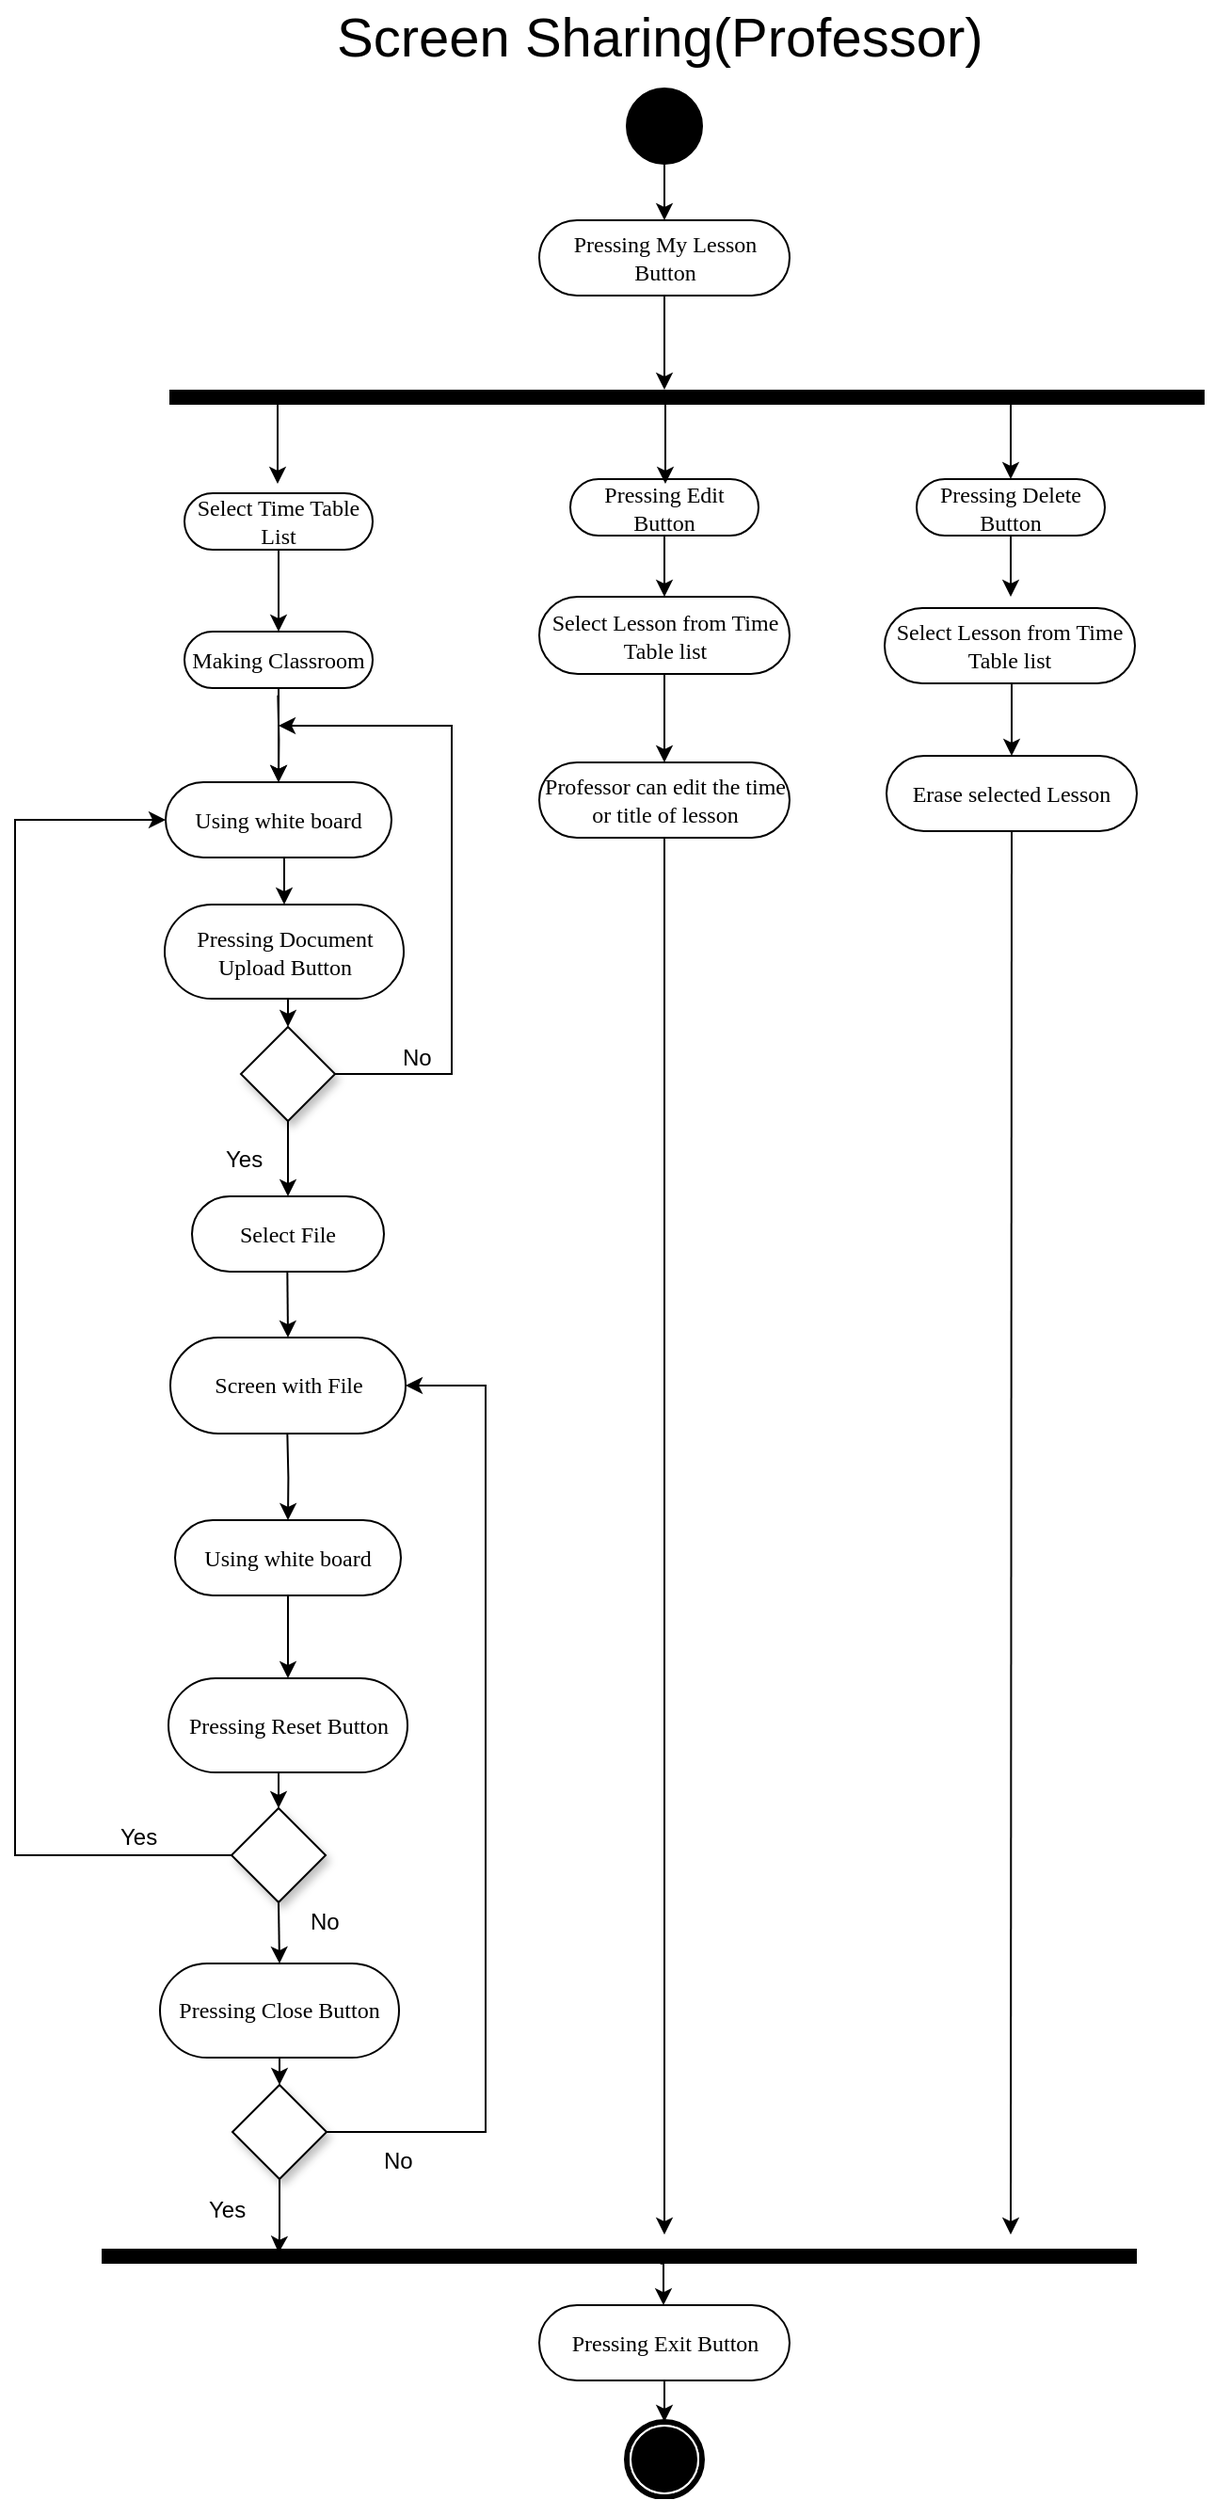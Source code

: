 <mxfile version="10.9.8" type="device"><diagram id="w0P1EZbTRQNyaeuWi0I2" name="페이지-1"><mxGraphModel dx="1080" dy="484" grid="1" gridSize="10" guides="1" tooltips="1" connect="1" arrows="1" fold="1" page="1" pageScale="1" pageWidth="827" pageHeight="1169" math="0" shadow="0"><root><mxCell id="0"/><mxCell id="1" parent="0"/><mxCell id="D0uNFD37ZXhtimdHQtyf-2" value="" style="ellipse;whiteSpace=wrap;html=1;rounded=0;shadow=0;comic=0;labelBackgroundColor=none;strokeColor=#000000;strokeWidth=1;fillColor=#000000;fontFamily=Verdana;fontSize=12;fontColor=#000000;align=center;" parent="1" vertex="1"><mxGeometry x="333" y="70" width="40" height="40" as="geometry"/></mxCell><mxCell id="AgYCWIb-oP31rMWfk4XE-10" value="" style="edgeStyle=orthogonalEdgeStyle;rounded=0;orthogonalLoop=1;jettySize=auto;html=1;" edge="1" parent="1" source="D0uNFD37ZXhtimdHQtyf-3" target="D0uNFD37ZXhtimdHQtyf-18"><mxGeometry relative="1" as="geometry"/></mxCell><mxCell id="D0uNFD37ZXhtimdHQtyf-3" value="Making Classroom" style="rounded=1;whiteSpace=wrap;html=1;shadow=0;comic=0;labelBackgroundColor=none;strokeColor=#000000;strokeWidth=1;fillColor=#ffffff;fontFamily=Verdana;fontSize=12;fontColor=#000000;align=center;arcSize=50;" parent="1" vertex="1"><mxGeometry x="98" y="358.5" width="100" height="30" as="geometry"/></mxCell><mxCell id="D0uNFD37ZXhtimdHQtyf-4" value="Screen Sharing(Professor)" style="text;html=1;resizable=0;points=[];autosize=1;align=left;verticalAlign=top;spacingTop=-4;fontSize=29;" parent="1" vertex="1"><mxGeometry x="177" y="23" width="360" height="40" as="geometry"/></mxCell><mxCell id="D0uNFD37ZXhtimdHQtyf-5" style="edgeStyle=orthogonalEdgeStyle;rounded=0;orthogonalLoop=1;jettySize=auto;html=1;exitX=0.5;exitY=1;exitDx=0;exitDy=0;entryX=0.5;entryY=0;entryDx=0;entryDy=0;fontSize=29;" parent="1" target="D0uNFD37ZXhtimdHQtyf-18" edge="1"><mxGeometry relative="1" as="geometry"><mxPoint x="147.667" y="392.333" as="sourcePoint"/><mxPoint x="147.667" y="432.167" as="targetPoint"/></mxGeometry></mxCell><mxCell id="D0uNFD37ZXhtimdHQtyf-21" style="edgeStyle=orthogonalEdgeStyle;rounded=0;orthogonalLoop=1;jettySize=auto;html=1;exitX=0.5;exitY=1;exitDx=0;exitDy=0;entryX=0.5;entryY=0;entryDx=0;entryDy=0;" parent="1" source="D0uNFD37ZXhtimdHQtyf-7" target="D0uNFD37ZXhtimdHQtyf-19" edge="1"><mxGeometry relative="1" as="geometry"/></mxCell><mxCell id="D0uNFD37ZXhtimdHQtyf-7" value="&lt;span style=&quot;white-space: normal&quot;&gt;Pressing Document Upload Button&lt;/span&gt;" style="rounded=1;whiteSpace=wrap;html=1;shadow=0;comic=0;labelBackgroundColor=none;strokeColor=#000000;strokeWidth=1;fillColor=#ffffff;fontFamily=Verdana;fontSize=12;fontColor=#000000;align=center;arcSize=50;" parent="1" vertex="1"><mxGeometry x="87.5" y="503.5" width="127" height="50" as="geometry"/></mxCell><mxCell id="D0uNFD37ZXhtimdHQtyf-8" style="edgeStyle=orthogonalEdgeStyle;rounded=0;orthogonalLoop=1;jettySize=auto;html=1;exitX=0.5;exitY=1;exitDx=0;exitDy=0;entryX=0.5;entryY=0;entryDx=0;entryDy=0;fontSize=29;" parent="1" target="D0uNFD37ZXhtimdHQtyf-9" edge="1"><mxGeometry relative="1" as="geometry"><mxPoint x="152.667" y="698.333" as="sourcePoint"/></mxGeometry></mxCell><mxCell id="D0uNFD37ZXhtimdHQtyf-9" value="Screen with File" style="rounded=1;whiteSpace=wrap;html=1;shadow=0;comic=0;labelBackgroundColor=none;strokeColor=#000000;strokeWidth=1;fillColor=#ffffff;fontFamily=Verdana;fontSize=12;fontColor=#000000;align=center;arcSize=50;" parent="1" vertex="1"><mxGeometry x="90.5" y="733.5" width="125" height="51" as="geometry"/></mxCell><mxCell id="D0uNFD37ZXhtimdHQtyf-12" value="" style="shape=mxgraph.bpmn.shape;html=1;verticalLabelPosition=bottom;labelBackgroundColor=#ffffff;verticalAlign=top;perimeter=ellipsePerimeter;outline=end;symbol=terminate;rounded=0;shadow=0;comic=0;strokeColor=#000000;strokeWidth=1;fillColor=#ffffff;fontFamily=Verdana;fontSize=12;fontColor=#000000;align=center;" parent="1" vertex="1"><mxGeometry x="333" y="1309.5" width="40" height="40" as="geometry"/></mxCell><mxCell id="D0uNFD37ZXhtimdHQtyf-13" style="edgeStyle=orthogonalEdgeStyle;rounded=0;orthogonalLoop=1;jettySize=auto;html=1;fontSize=29;exitX=1;exitY=0.5;exitDx=0;exitDy=0;" parent="1" source="D0uNFD37ZXhtimdHQtyf-19" edge="1"><mxGeometry relative="1" as="geometry"><mxPoint x="654" y="578.5" as="sourcePoint"/><mxPoint x="148" y="408.5" as="targetPoint"/><Array as="points"><mxPoint x="240" y="594"/><mxPoint x="240" y="409"/></Array></mxGeometry></mxCell><mxCell id="D0uNFD37ZXhtimdHQtyf-20" style="edgeStyle=orthogonalEdgeStyle;rounded=0;orthogonalLoop=1;jettySize=auto;html=1;exitX=0.5;exitY=1;exitDx=0;exitDy=0;entryX=0.5;entryY=0;entryDx=0;entryDy=0;" parent="1" source="D0uNFD37ZXhtimdHQtyf-18" target="D0uNFD37ZXhtimdHQtyf-7" edge="1"><mxGeometry relative="1" as="geometry"><mxPoint x="148" y="548.5" as="targetPoint"/></mxGeometry></mxCell><mxCell id="D0uNFD37ZXhtimdHQtyf-18" value="Using white board" style="rounded=1;whiteSpace=wrap;html=1;shadow=0;comic=0;labelBackgroundColor=none;strokeColor=#000000;strokeWidth=1;fillColor=#ffffff;fontFamily=Verdana;fontSize=12;fontColor=#000000;align=center;arcSize=50;" parent="1" vertex="1"><mxGeometry x="88" y="438.5" width="120" height="40" as="geometry"/></mxCell><mxCell id="D0uNFD37ZXhtimdHQtyf-24" style="edgeStyle=orthogonalEdgeStyle;rounded=0;orthogonalLoop=1;jettySize=auto;html=1;exitX=0.5;exitY=1;exitDx=0;exitDy=0;entryX=0.5;entryY=0;entryDx=0;entryDy=0;" parent="1" source="D0uNFD37ZXhtimdHQtyf-19" target="D0uNFD37ZXhtimdHQtyf-23" edge="1"><mxGeometry relative="1" as="geometry"/></mxCell><mxCell id="D0uNFD37ZXhtimdHQtyf-19" value="" style="rhombus;whiteSpace=wrap;html=1;shadow=1;" parent="1" vertex="1"><mxGeometry x="128" y="568.5" width="50" height="50" as="geometry"/></mxCell><mxCell id="D0uNFD37ZXhtimdHQtyf-23" value="&lt;span style=&quot;white-space: normal&quot;&gt;Select File&lt;/span&gt;" style="rounded=1;whiteSpace=wrap;html=1;shadow=0;comic=0;labelBackgroundColor=none;strokeColor=#000000;strokeWidth=1;fillColor=#ffffff;fontFamily=Verdana;fontSize=12;fontColor=#000000;align=center;arcSize=50;" parent="1" vertex="1"><mxGeometry x="102" y="658.5" width="102" height="40" as="geometry"/></mxCell><mxCell id="D0uNFD37ZXhtimdHQtyf-25" value="No" style="text;html=1;resizable=0;points=[];autosize=1;align=left;verticalAlign=top;spacingTop=-4;" parent="1" vertex="1"><mxGeometry x="212" y="574.5" width="30" height="20" as="geometry"/></mxCell><mxCell id="D0uNFD37ZXhtimdHQtyf-26" value="Yes" style="text;html=1;resizable=0;points=[];autosize=1;align=left;verticalAlign=top;spacingTop=-4;" parent="1" vertex="1"><mxGeometry x="118" y="628.5" width="40" height="20" as="geometry"/></mxCell><mxCell id="D0uNFD37ZXhtimdHQtyf-27" style="edgeStyle=orthogonalEdgeStyle;rounded=0;orthogonalLoop=1;jettySize=auto;html=1;exitX=0.5;exitY=1;exitDx=0;exitDy=0;entryX=0.5;entryY=0;entryDx=0;entryDy=0;fontSize=29;" parent="1" target="D0uNFD37ZXhtimdHQtyf-28" edge="1"><mxGeometry relative="1" as="geometry"><mxPoint x="152.667" y="784.333" as="sourcePoint"/><mxPoint x="152.667" y="824.167" as="targetPoint"/></mxGeometry></mxCell><mxCell id="D0uNFD37ZXhtimdHQtyf-32" style="edgeStyle=orthogonalEdgeStyle;rounded=0;orthogonalLoop=1;jettySize=auto;html=1;exitX=0.5;exitY=1;exitDx=0;exitDy=0;entryX=0.5;entryY=0;entryDx=0;entryDy=0;" parent="1" source="D0uNFD37ZXhtimdHQtyf-28" target="D0uNFD37ZXhtimdHQtyf-37" edge="1"><mxGeometry relative="1" as="geometry"><mxPoint x="28" y="878.5" as="targetPoint"/></mxGeometry></mxCell><mxCell id="D0uNFD37ZXhtimdHQtyf-28" value="Using white board" style="rounded=1;whiteSpace=wrap;html=1;shadow=0;comic=0;labelBackgroundColor=none;strokeColor=#000000;strokeWidth=1;fillColor=#ffffff;fontFamily=Verdana;fontSize=12;fontColor=#000000;align=center;arcSize=50;" parent="1" vertex="1"><mxGeometry x="93" y="830.5" width="120" height="40" as="geometry"/></mxCell><mxCell id="D0uNFD37ZXhtimdHQtyf-29" style="edgeStyle=orthogonalEdgeStyle;rounded=0;orthogonalLoop=1;jettySize=auto;html=1;exitX=0.5;exitY=1;exitDx=0;exitDy=0;entryX=0.5;entryY=0;entryDx=0;entryDy=0;" parent="1" target="D0uNFD37ZXhtimdHQtyf-31" edge="1"><mxGeometry relative="1" as="geometry"><mxPoint x="153" y="1116" as="sourcePoint"/></mxGeometry></mxCell><mxCell id="D0uNFD37ZXhtimdHQtyf-30" value="&lt;span style=&quot;white-space: normal&quot;&gt;Pressing Close Button&lt;/span&gt;" style="rounded=1;whiteSpace=wrap;html=1;shadow=0;comic=0;labelBackgroundColor=none;strokeColor=#000000;strokeWidth=1;fillColor=#ffffff;fontFamily=Verdana;fontSize=12;fontColor=#000000;align=center;arcSize=50;" parent="1" vertex="1"><mxGeometry x="85" y="1066" width="127" height="50" as="geometry"/></mxCell><mxCell id="D0uNFD37ZXhtimdHQtyf-34" style="edgeStyle=orthogonalEdgeStyle;rounded=0;orthogonalLoop=1;jettySize=auto;html=1;exitX=1;exitY=0.5;exitDx=0;exitDy=0;entryX=1;entryY=0.5;entryDx=0;entryDy=0;" parent="1" source="D0uNFD37ZXhtimdHQtyf-31" target="D0uNFD37ZXhtimdHQtyf-9" edge="1"><mxGeometry relative="1" as="geometry"><Array as="points"><mxPoint x="258" y="1155.5"/><mxPoint x="258" y="759.5"/></Array></mxGeometry></mxCell><mxCell id="AgYCWIb-oP31rMWfk4XE-43" style="edgeStyle=orthogonalEdgeStyle;rounded=0;orthogonalLoop=1;jettySize=auto;html=1;exitX=0.5;exitY=1;exitDx=0;exitDy=0;entryX=0.171;entryY=0.287;entryDx=0;entryDy=0;entryPerimeter=0;" edge="1" parent="1" source="D0uNFD37ZXhtimdHQtyf-31" target="AgYCWIb-oP31rMWfk4XE-36"><mxGeometry relative="1" as="geometry"><Array as="points"><mxPoint x="149" y="1210"/></Array></mxGeometry></mxCell><mxCell id="D0uNFD37ZXhtimdHQtyf-31" value="" style="rhombus;whiteSpace=wrap;html=1;shadow=1;" parent="1" vertex="1"><mxGeometry x="123.5" y="1130.5" width="50" height="50" as="geometry"/></mxCell><mxCell id="D0uNFD37ZXhtimdHQtyf-33" value="Yes" style="text;html=1;resizable=0;points=[];autosize=1;align=left;verticalAlign=top;spacingTop=-4;" parent="1" vertex="1"><mxGeometry x="108.5" y="1186.5" width="40" height="20" as="geometry"/></mxCell><mxCell id="D0uNFD37ZXhtimdHQtyf-35" value="No" style="text;html=1;resizable=0;points=[];autosize=1;align=left;verticalAlign=top;spacingTop=-4;" parent="1" vertex="1"><mxGeometry x="201.5" y="1160.5" width="30" height="20" as="geometry"/></mxCell><mxCell id="D0uNFD37ZXhtimdHQtyf-38" style="edgeStyle=orthogonalEdgeStyle;rounded=0;orthogonalLoop=1;jettySize=auto;html=1;exitX=0.5;exitY=1;exitDx=0;exitDy=0;entryX=0.5;entryY=0;entryDx=0;entryDy=0;" parent="1" source="D0uNFD37ZXhtimdHQtyf-37" target="D0uNFD37ZXhtimdHQtyf-39" edge="1"><mxGeometry relative="1" as="geometry"/></mxCell><mxCell id="D0uNFD37ZXhtimdHQtyf-37" value="&lt;span style=&quot;white-space: normal&quot;&gt;Pressing Reset Button&lt;/span&gt;" style="rounded=1;whiteSpace=wrap;html=1;shadow=0;comic=0;labelBackgroundColor=none;strokeColor=#000000;strokeWidth=1;fillColor=#ffffff;fontFamily=Verdana;fontSize=12;fontColor=#000000;align=center;arcSize=50;" parent="1" vertex="1"><mxGeometry x="89.5" y="914.5" width="127" height="50" as="geometry"/></mxCell><mxCell id="D0uNFD37ZXhtimdHQtyf-42" style="edgeStyle=orthogonalEdgeStyle;rounded=0;orthogonalLoop=1;jettySize=auto;html=1;exitX=0.5;exitY=1;exitDx=0;exitDy=0;entryX=0.5;entryY=0;entryDx=0;entryDy=0;" parent="1" source="D0uNFD37ZXhtimdHQtyf-39" target="D0uNFD37ZXhtimdHQtyf-30" edge="1"><mxGeometry relative="1" as="geometry"><Array as="points"><mxPoint x="149" y="1033.5"/></Array></mxGeometry></mxCell><mxCell id="D0uNFD37ZXhtimdHQtyf-47" style="edgeStyle=orthogonalEdgeStyle;rounded=0;orthogonalLoop=1;jettySize=auto;html=1;exitX=0;exitY=0.5;exitDx=0;exitDy=0;entryX=0;entryY=0.5;entryDx=0;entryDy=0;" parent="1" source="D0uNFD37ZXhtimdHQtyf-39" target="D0uNFD37ZXhtimdHQtyf-18" edge="1"><mxGeometry relative="1" as="geometry"><mxPoint x="18" y="468.5" as="targetPoint"/><Array as="points"><mxPoint x="8" y="1008.5"/><mxPoint x="8" y="458.5"/></Array></mxGeometry></mxCell><mxCell id="D0uNFD37ZXhtimdHQtyf-39" value="" style="rhombus;whiteSpace=wrap;html=1;shadow=1;" parent="1" vertex="1"><mxGeometry x="123" y="983.5" width="50" height="50" as="geometry"/></mxCell><mxCell id="D0uNFD37ZXhtimdHQtyf-43" value="Yes" style="text;html=1;resizable=0;points=[];autosize=1;align=left;verticalAlign=top;spacingTop=-4;" parent="1" vertex="1"><mxGeometry x="62" y="988.5" width="40" height="20" as="geometry"/></mxCell><mxCell id="D0uNFD37ZXhtimdHQtyf-44" value="No" style="text;html=1;resizable=0;points=[];autosize=1;align=left;verticalAlign=top;spacingTop=-4;" parent="1" vertex="1"><mxGeometry x="163" y="1033.5" width="30" height="20" as="geometry"/></mxCell><mxCell id="AgYCWIb-oP31rMWfk4XE-6" style="edgeStyle=orthogonalEdgeStyle;rounded=0;orthogonalLoop=1;jettySize=auto;html=1;exitX=0.5;exitY=1;exitDx=0;exitDy=0;" edge="1" parent="1" source="AgYCWIb-oP31rMWfk4XE-1"><mxGeometry relative="1" as="geometry"><mxPoint x="353" y="230" as="targetPoint"/></mxGeometry></mxCell><mxCell id="AgYCWIb-oP31rMWfk4XE-1" value="Pressing My Lesson Button" style="rounded=1;whiteSpace=wrap;html=1;shadow=0;comic=0;labelBackgroundColor=none;strokeColor=#000000;strokeWidth=1;fillColor=#ffffff;fontFamily=Verdana;fontSize=12;fontColor=#000000;align=center;arcSize=50;" vertex="1" parent="1"><mxGeometry x="286.5" y="140" width="133" height="40" as="geometry"/></mxCell><mxCell id="AgYCWIb-oP31rMWfk4XE-2" style="edgeStyle=orthogonalEdgeStyle;rounded=0;orthogonalLoop=1;jettySize=auto;html=1;exitX=0.5;exitY=1;exitDx=0;exitDy=0;entryX=0.5;entryY=0;entryDx=0;entryDy=0;fontSize=29;" edge="1" parent="1" source="D0uNFD37ZXhtimdHQtyf-2" target="AgYCWIb-oP31rMWfk4XE-1"><mxGeometry relative="1" as="geometry"><mxPoint x="350" y="110" as="sourcePoint"/><mxPoint x="350" y="360" as="targetPoint"/></mxGeometry></mxCell><mxCell id="AgYCWIb-oP31rMWfk4XE-32" style="edgeStyle=orthogonalEdgeStyle;rounded=0;orthogonalLoop=1;jettySize=auto;html=1;entryX=0.5;entryY=0;entryDx=0;entryDy=0;" edge="1" parent="1" target="AgYCWIb-oP31rMWfk4XE-29"><mxGeometry relative="1" as="geometry"><mxPoint x="537" y="234" as="sourcePoint"/><Array as="points"><mxPoint x="537" y="246"/><mxPoint x="537" y="246"/></Array></mxGeometry></mxCell><mxCell id="AgYCWIb-oP31rMWfk4XE-5" value="" style="line;strokeWidth=8;fillColor=none;align=left;verticalAlign=middle;spacingTop=-1;spacingLeft=3;spacingRight=3;rotatable=0;labelPosition=right;points=[];portConstraint=eastwest;" vertex="1" parent="1"><mxGeometry x="90" y="230" width="550" height="8" as="geometry"/></mxCell><mxCell id="AgYCWIb-oP31rMWfk4XE-13" style="edgeStyle=orthogonalEdgeStyle;rounded=0;orthogonalLoop=1;jettySize=auto;html=1;exitX=0.5;exitY=1;exitDx=0;exitDy=0;entryX=0.5;entryY=0;entryDx=0;entryDy=0;" edge="1" parent="1" source="AgYCWIb-oP31rMWfk4XE-7" target="D0uNFD37ZXhtimdHQtyf-3"><mxGeometry relative="1" as="geometry"/></mxCell><mxCell id="AgYCWIb-oP31rMWfk4XE-7" value="Select Time Table List&lt;span style=&quot;font-family: &amp;#34;helvetica&amp;#34; , &amp;#34;arial&amp;#34; , sans-serif ; font-size: 0px ; white-space: nowrap&quot;&gt;%3CmxGraphModel%3E%3Croot%3E%3CmxCell%20id%3D%220%22%2F%3E%3CmxCell%20id%3D%221%22%20parent%3D%220%22%2F%3E%3CmxCell%20id%3D%222%22%20value%3D%22Making%20Classroom%22%20style%3D%22rounded%3D1%3BwhiteSpace%3Dwrap%3Bhtml%3D1%3Bshadow%3D0%3Bcomic%3D0%3BlabelBackgroundColor%3Dnone%3BstrokeColor%3D%23000000%3BstrokeWidth%3D1%3BfillColor%3D%23ffffff%3BfontFamily%3DVerdana%3BfontSize%3D12%3BfontColor%3D%23000000%3Balign%3Dcenter%3BarcSize%3D50%3B%22%20vertex%3D%221%22%20parent%3D%221%22%3E%3CmxGeometry%20x%3D%22300%22%20y%3D%22360%22%20width%3D%22100%22%20height%3D%2230%22%20as%3D%22geometry%22%2F%3E%3C%2FmxCell%3E%3C%2Froot%3E%3C%2FmxGraphModel%3E&lt;/span&gt;" style="rounded=1;whiteSpace=wrap;html=1;shadow=0;comic=0;labelBackgroundColor=none;strokeColor=#000000;strokeWidth=1;fillColor=#ffffff;fontFamily=Verdana;fontSize=12;fontColor=#000000;align=center;arcSize=50;" vertex="1" parent="1"><mxGeometry x="98" y="285" width="100" height="30" as="geometry"/></mxCell><mxCell id="AgYCWIb-oP31rMWfk4XE-16" style="edgeStyle=orthogonalEdgeStyle;rounded=0;orthogonalLoop=1;jettySize=auto;html=1;exitX=0.5;exitY=1;exitDx=0;exitDy=0;entryX=0.5;entryY=0;entryDx=0;entryDy=0;" edge="1" parent="1" source="AgYCWIb-oP31rMWfk4XE-8" target="AgYCWIb-oP31rMWfk4XE-15"><mxGeometry relative="1" as="geometry"/></mxCell><mxCell id="AgYCWIb-oP31rMWfk4XE-8" value="Pressing Edit Button" style="rounded=1;whiteSpace=wrap;html=1;shadow=0;comic=0;labelBackgroundColor=none;strokeColor=#000000;strokeWidth=1;fillColor=#ffffff;fontFamily=Verdana;fontSize=12;fontColor=#000000;align=center;arcSize=50;" vertex="1" parent="1"><mxGeometry x="303" y="277.5" width="100" height="30" as="geometry"/></mxCell><mxCell id="AgYCWIb-oP31rMWfk4XE-11" value="" style="edgeStyle=orthogonalEdgeStyle;rounded=0;orthogonalLoop=1;jettySize=auto;html=1;" edge="1" parent="1"><mxGeometry relative="1" as="geometry"><mxPoint x="147.5" y="230" as="sourcePoint"/><mxPoint x="147.5" y="280" as="targetPoint"/></mxGeometry></mxCell><mxCell id="AgYCWIb-oP31rMWfk4XE-12" value="" style="edgeStyle=orthogonalEdgeStyle;rounded=0;orthogonalLoop=1;jettySize=auto;html=1;" edge="1" parent="1"><mxGeometry relative="1" as="geometry"><mxPoint x="353.5" y="230" as="sourcePoint"/><mxPoint x="353.5" y="280" as="targetPoint"/></mxGeometry></mxCell><mxCell id="AgYCWIb-oP31rMWfk4XE-24" style="edgeStyle=orthogonalEdgeStyle;rounded=0;orthogonalLoop=1;jettySize=auto;html=1;exitX=0.5;exitY=1;exitDx=0;exitDy=0;" edge="1" parent="1" source="AgYCWIb-oP31rMWfk4XE-15" target="AgYCWIb-oP31rMWfk4XE-23"><mxGeometry relative="1" as="geometry"/></mxCell><mxCell id="AgYCWIb-oP31rMWfk4XE-15" value="Select Lesson from Time Table list" style="rounded=1;whiteSpace=wrap;html=1;shadow=0;comic=0;labelBackgroundColor=none;strokeColor=#000000;strokeWidth=1;fillColor=#ffffff;fontFamily=Verdana;fontSize=12;fontColor=#000000;align=center;arcSize=50;" vertex="1" parent="1"><mxGeometry x="286.5" y="340" width="133" height="41" as="geometry"/></mxCell><mxCell id="AgYCWIb-oP31rMWfk4XE-27" style="edgeStyle=orthogonalEdgeStyle;rounded=0;orthogonalLoop=1;jettySize=auto;html=1;exitX=0.5;exitY=1;exitDx=0;exitDy=0;entryX=0.5;entryY=0;entryDx=0;entryDy=0;" edge="1" parent="1" source="AgYCWIb-oP31rMWfk4XE-20" target="AgYCWIb-oP31rMWfk4XE-26"><mxGeometry relative="1" as="geometry"/></mxCell><mxCell id="AgYCWIb-oP31rMWfk4XE-20" value="Select Lesson from Time Table list" style="rounded=1;whiteSpace=wrap;html=1;shadow=0;comic=0;labelBackgroundColor=none;strokeColor=#000000;strokeWidth=1;fillColor=#ffffff;fontFamily=Verdana;fontSize=12;fontColor=#000000;align=center;arcSize=50;" vertex="1" parent="1"><mxGeometry x="470" y="346" width="133" height="40" as="geometry"/></mxCell><mxCell id="AgYCWIb-oP31rMWfk4XE-37" style="edgeStyle=orthogonalEdgeStyle;rounded=0;orthogonalLoop=1;jettySize=auto;html=1;exitX=0.5;exitY=1;exitDx=0;exitDy=0;" edge="1" parent="1" source="AgYCWIb-oP31rMWfk4XE-23"><mxGeometry relative="1" as="geometry"><mxPoint x="353" y="1210" as="targetPoint"/></mxGeometry></mxCell><mxCell id="AgYCWIb-oP31rMWfk4XE-23" value="Professor can edit the time or title of lesson" style="rounded=1;whiteSpace=wrap;html=1;shadow=0;comic=0;labelBackgroundColor=none;strokeColor=#000000;strokeWidth=1;fillColor=#ffffff;fontFamily=Verdana;fontSize=12;fontColor=#000000;align=center;arcSize=50;" vertex="1" parent="1"><mxGeometry x="286.5" y="428" width="133" height="40" as="geometry"/></mxCell><mxCell id="AgYCWIb-oP31rMWfk4XE-38" style="edgeStyle=orthogonalEdgeStyle;rounded=0;orthogonalLoop=1;jettySize=auto;html=1;exitX=0.5;exitY=1;exitDx=0;exitDy=0;" edge="1" parent="1" source="AgYCWIb-oP31rMWfk4XE-26"><mxGeometry relative="1" as="geometry"><mxPoint x="537" y="1210" as="targetPoint"/></mxGeometry></mxCell><mxCell id="AgYCWIb-oP31rMWfk4XE-26" value="Erase selected Lesson" style="rounded=1;whiteSpace=wrap;html=1;shadow=0;comic=0;labelBackgroundColor=none;strokeColor=#000000;strokeWidth=1;fillColor=#ffffff;fontFamily=Verdana;fontSize=12;fontColor=#000000;align=center;arcSize=50;" vertex="1" parent="1"><mxGeometry x="471" y="424.5" width="133" height="40" as="geometry"/></mxCell><mxCell id="AgYCWIb-oP31rMWfk4XE-33" style="edgeStyle=orthogonalEdgeStyle;rounded=0;orthogonalLoop=1;jettySize=auto;html=1;exitX=0.5;exitY=1;exitDx=0;exitDy=0;" edge="1" parent="1" source="AgYCWIb-oP31rMWfk4XE-29"><mxGeometry relative="1" as="geometry"><mxPoint x="537" y="340" as="targetPoint"/></mxGeometry></mxCell><mxCell id="AgYCWIb-oP31rMWfk4XE-29" value="Pressing Delete Button" style="rounded=1;whiteSpace=wrap;html=1;shadow=0;comic=0;labelBackgroundColor=none;strokeColor=#000000;strokeWidth=1;fillColor=#ffffff;fontFamily=Verdana;fontSize=12;fontColor=#000000;align=center;arcSize=50;" vertex="1" parent="1"><mxGeometry x="487" y="277.5" width="100" height="30" as="geometry"/></mxCell><mxCell id="AgYCWIb-oP31rMWfk4XE-41" style="edgeStyle=orthogonalEdgeStyle;rounded=0;orthogonalLoop=1;jettySize=auto;html=1;exitX=0.51;exitY=0.804;exitDx=0;exitDy=0;exitPerimeter=0;" edge="1" parent="1" target="AgYCWIb-oP31rMWfk4XE-39"><mxGeometry relative="1" as="geometry"><mxPoint x="350.81" y="1225.431" as="sourcePoint"/><Array as="points"><mxPoint x="352.5" y="1225.5"/></Array></mxGeometry></mxCell><mxCell id="AgYCWIb-oP31rMWfk4XE-36" value="" style="line;strokeWidth=8;fillColor=none;align=left;verticalAlign=middle;spacingTop=-1;spacingLeft=3;spacingRight=3;rotatable=0;labelPosition=right;points=[];portConstraint=eastwest;" vertex="1" parent="1"><mxGeometry x="54" y="1217.5" width="550" height="8" as="geometry"/></mxCell><mxCell id="AgYCWIb-oP31rMWfk4XE-47" style="edgeStyle=orthogonalEdgeStyle;rounded=0;orthogonalLoop=1;jettySize=auto;html=1;entryX=0.5;entryY=0;entryDx=0;entryDy=0;" edge="1" parent="1" source="AgYCWIb-oP31rMWfk4XE-39" target="D0uNFD37ZXhtimdHQtyf-12"><mxGeometry relative="1" as="geometry"/></mxCell><mxCell id="AgYCWIb-oP31rMWfk4XE-39" value="Pressing Exit Button" style="rounded=1;whiteSpace=wrap;html=1;shadow=0;comic=0;labelBackgroundColor=none;strokeColor=#000000;strokeWidth=1;fillColor=#ffffff;fontFamily=Verdana;fontSize=12;fontColor=#000000;align=center;arcSize=50;" vertex="1" parent="1"><mxGeometry x="286.5" y="1247.559" width="133" height="40" as="geometry"/></mxCell></root></mxGraphModel></diagram></mxfile>